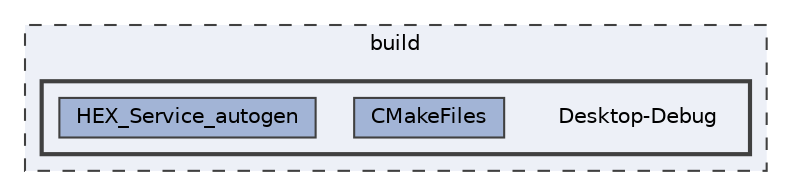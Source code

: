 digraph "build/Desktop-Debug"
{
 // LATEX_PDF_SIZE
  bgcolor="transparent";
  edge [fontname=Helvetica,fontsize=10,labelfontname=Helvetica,labelfontsize=10];
  node [fontname=Helvetica,fontsize=10,shape=box,height=0.2,width=0.4];
  compound=true
  subgraph clusterdir_4fef79e7177ba769987a8da36c892c5f {
    graph [ bgcolor="#edf0f7", pencolor="grey25", label="build", fontname=Helvetica,fontsize=10 style="filled,dashed", URL="dir_4fef79e7177ba769987a8da36c892c5f.html",tooltip=""]
  subgraph clusterdir_3d680b6e0a3e78522936563267a9132e {
    graph [ bgcolor="#edf0f7", pencolor="grey25", label="", fontname=Helvetica,fontsize=10 style="filled,bold", URL="dir_3d680b6e0a3e78522936563267a9132e.html",tooltip=""]
    dir_3d680b6e0a3e78522936563267a9132e [shape=plaintext, label="Desktop-Debug"];
  dir_a5fe089ae78d63c8ee7c2424749d4049 [label="CMakeFiles", fillcolor="#a2b4d6", color="grey25", style="filled", URL="dir_a5fe089ae78d63c8ee7c2424749d4049.html",tooltip=""];
  dir_d8b16e4f432802fd54aef69889b82fa4 [label="HEX_Service_autogen", fillcolor="#a2b4d6", color="grey25", style="filled", URL="dir_d8b16e4f432802fd54aef69889b82fa4.html",tooltip=""];
  }
  }
}
